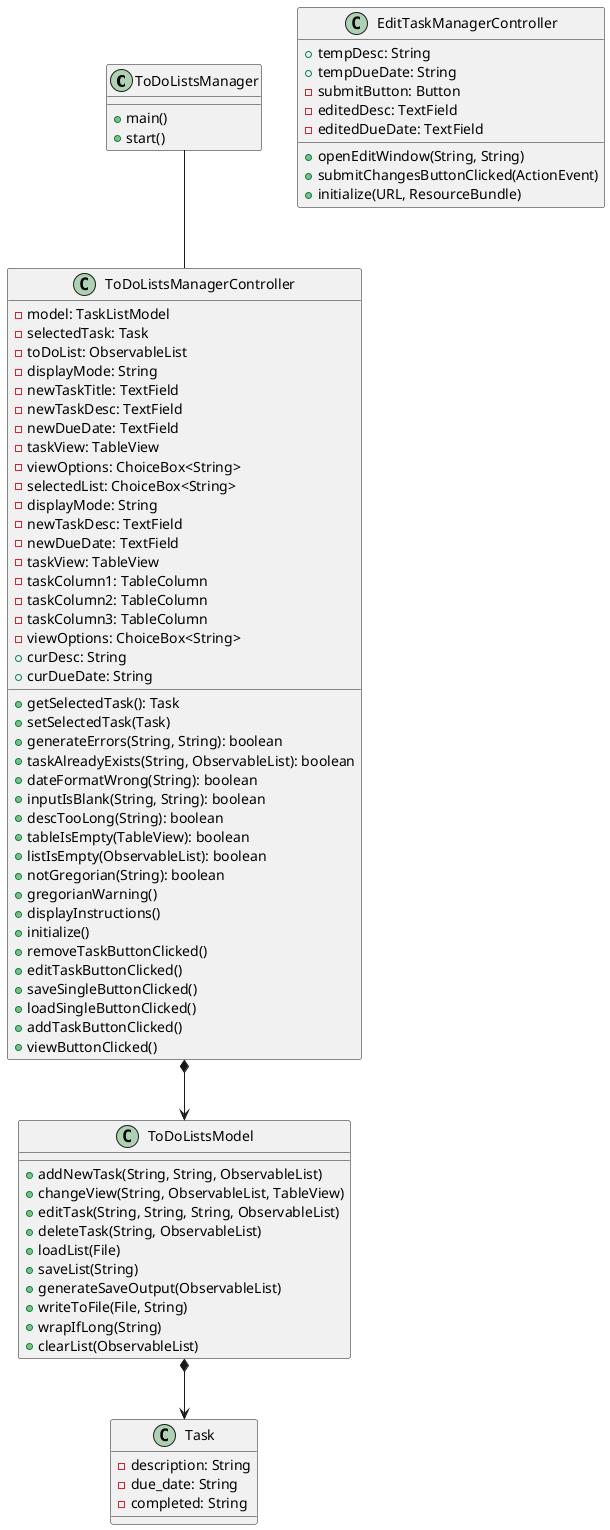 @startuml
'https://plantuml.com/class-diagram

class ToDoListsManager {
    + main()
    + start()
}

class ToDoListsManagerController {
    - model: TaskListModel
    - selectedTask: Task
    - toDoList: ObservableList
    - displayMode: String
    - newTaskTitle: TextField
    - newTaskDesc: TextField
    - newDueDate: TextField
    - taskView: TableView
    - viewOptions: ChoiceBox<String>
    - selectedList: ChoiceBox<String>
    - displayMode: String
    - newTaskDesc: TextField
    - newDueDate: TextField
    - taskView: TableView
    - taskColumn1: TableColumn
    - taskColumn2: TableColumn
    - taskColumn3: TableColumn
    - viewOptions: ChoiceBox<String>
    + curDesc: String
    + curDueDate: String
    + getSelectedTask(): Task
    + setSelectedTask(Task)
    + generateErrors(String, String): boolean
    + taskAlreadyExists(String, ObservableList): boolean
    + dateFormatWrong(String): boolean
    + inputIsBlank(String, String): boolean
    + descTooLong(String): boolean
    + tableIsEmpty(TableView): boolean
    + listIsEmpty(ObservableList): boolean
    + notGregorian(String): boolean
    + gregorianWarning()
    + displayInstructions()
    + initialize()
    + removeTaskButtonClicked()
    + editTaskButtonClicked()
    + saveSingleButtonClicked()
    + loadSingleButtonClicked()
    + addTaskButtonClicked()
    + viewButtonClicked()
}

class ToDoListsModel {
    + addNewTask(String, String, ObservableList)
    + changeView(String, ObservableList, TableView)
    + editTask(String, String, String, ObservableList)
    + deleteTask(String, ObservableList)
    + loadList(File)
    + saveList(String)
    + generateSaveOutput(ObservableList)
    + writeToFile(File, String)
    + wrapIfLong(String)
    + clearList(ObservableList)
}

class Task {
    - description: String
    - due_date: String
    - completed: String
}

class EditTaskManagerController {
    + tempDesc: String
    + tempDueDate: String
    - submitButton: Button
    - editedDesc: TextField
    - editedDueDate: TextField

    + openEditWindow(String, String)
    + submitChangesButtonClicked(ActionEvent)
    + initialize(URL, ResourceBundle)
}

ToDoListsManager -- ToDoListsManagerController
ToDoListsManagerController *--> ToDoListsModel
ToDoListsModel *--> Task

@enduml